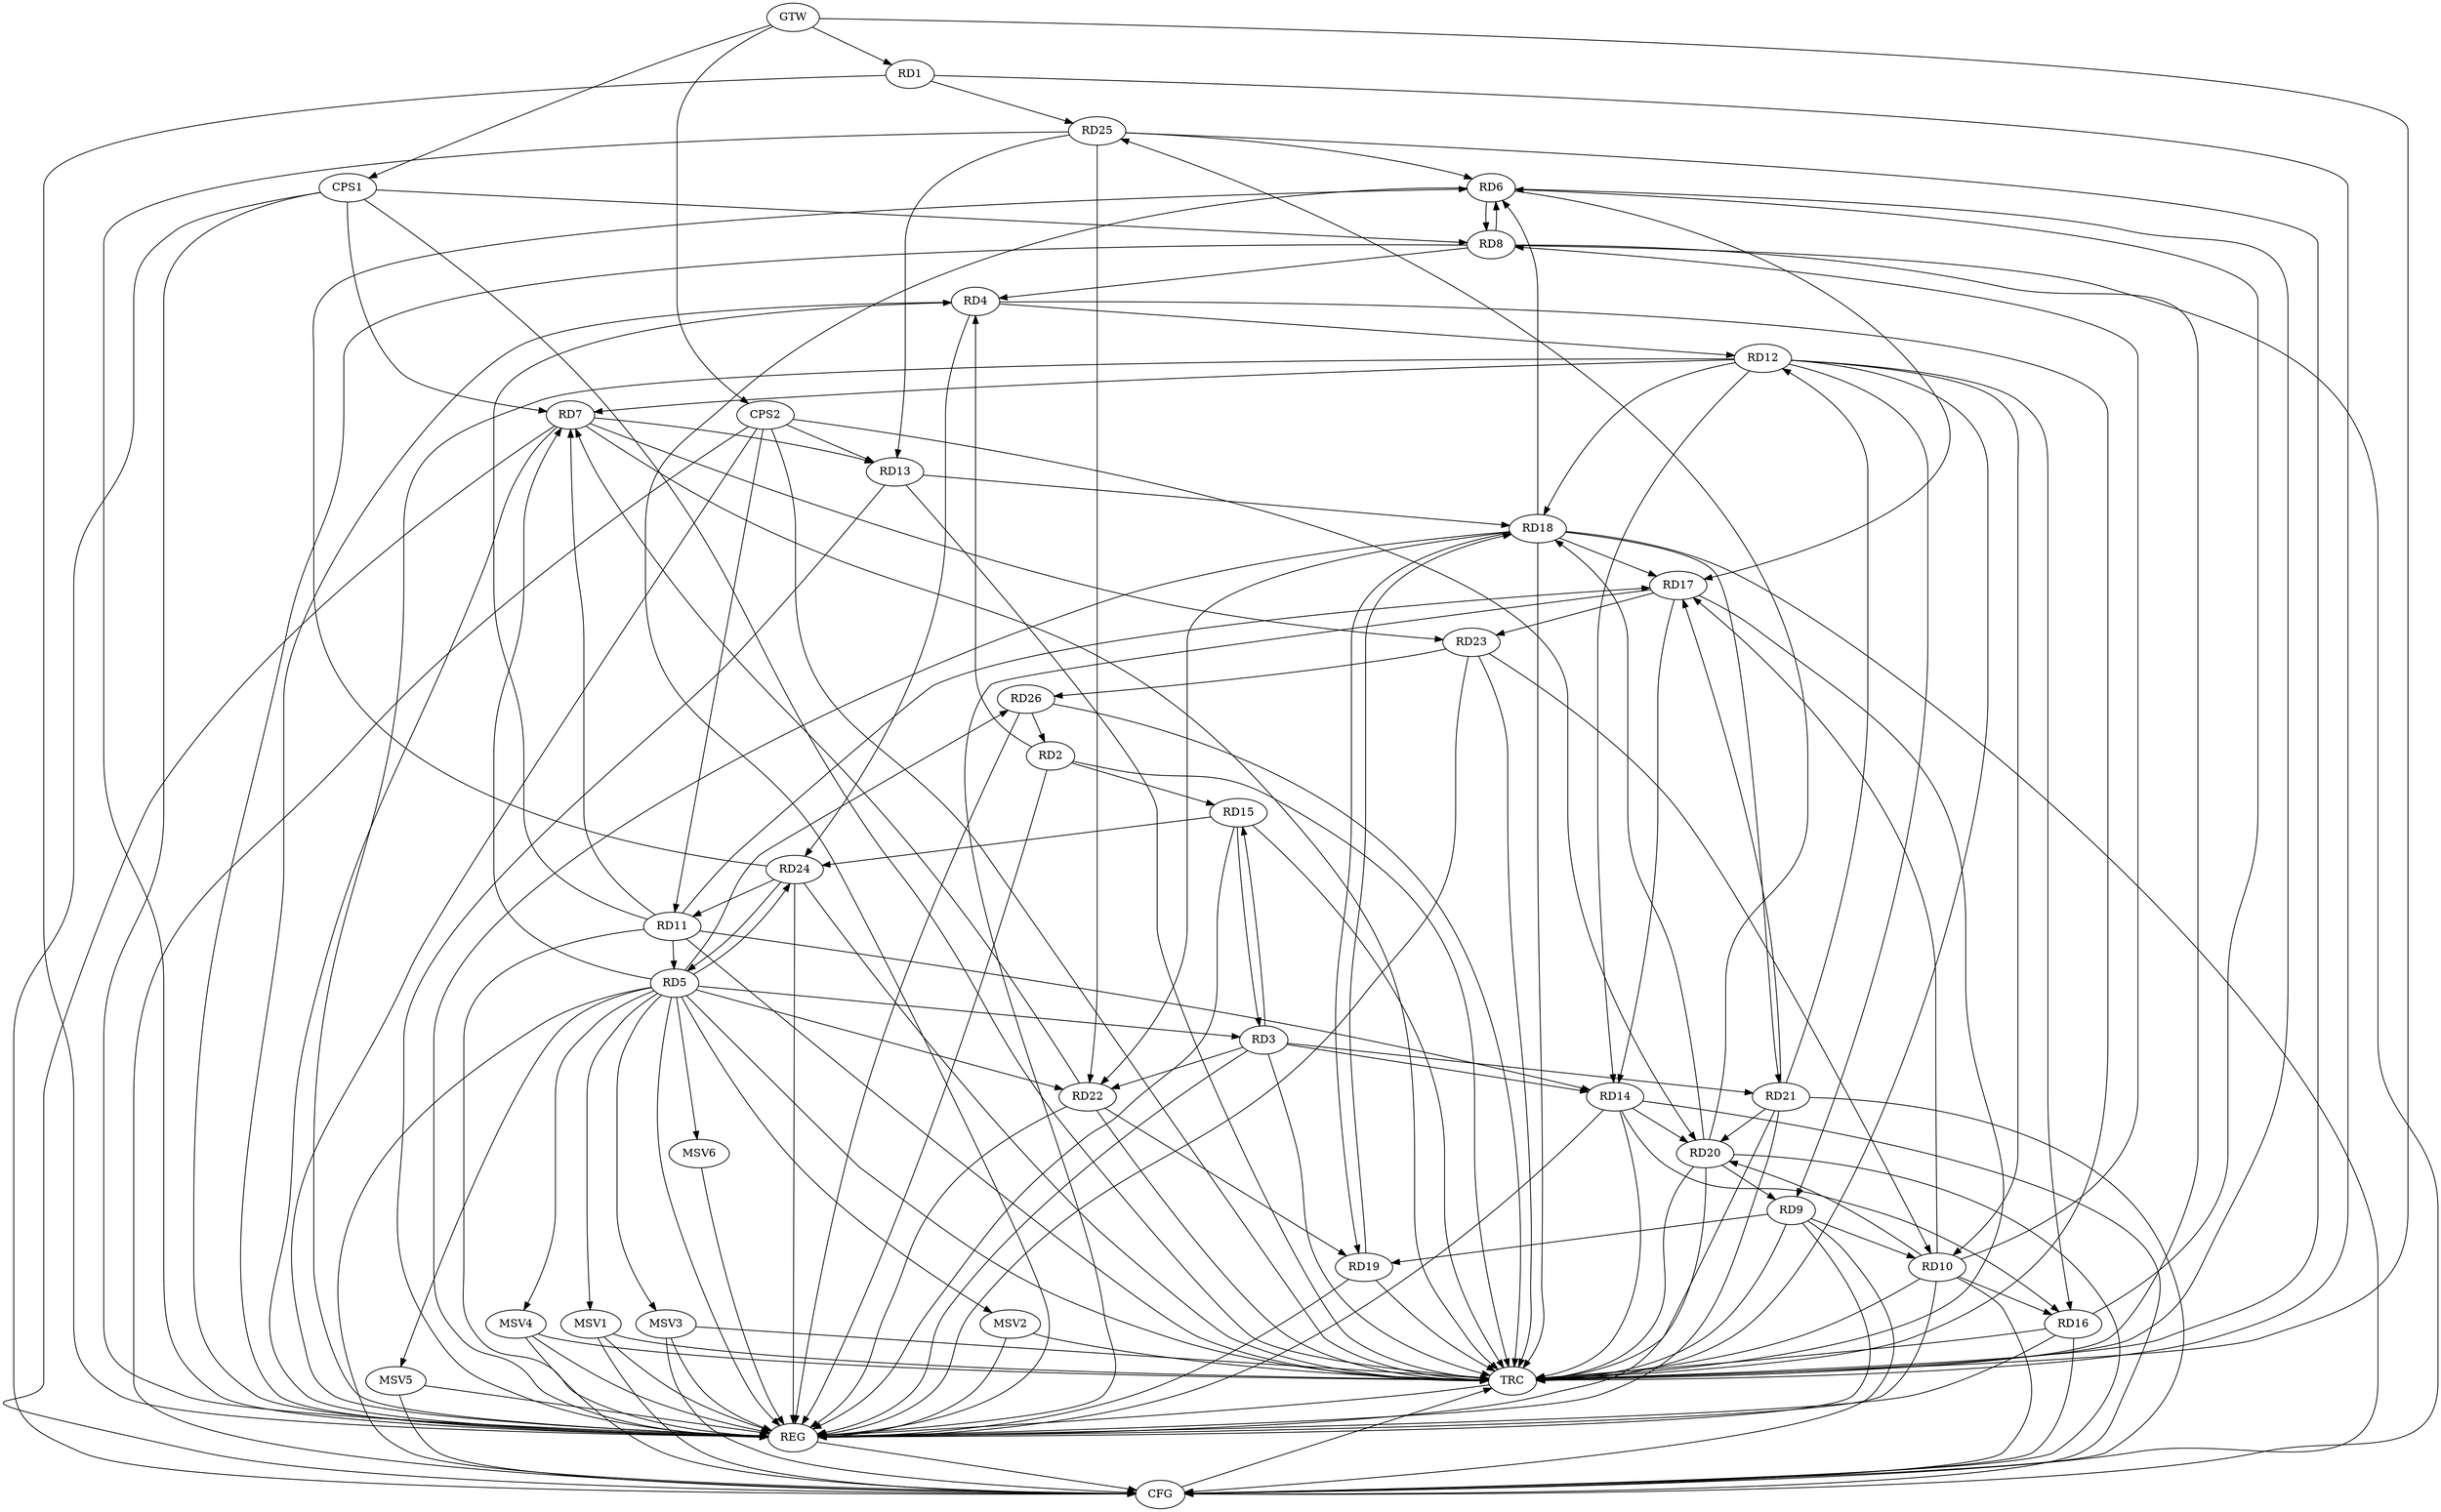 strict digraph G {
  RD1 [ label="RD1" ];
  RD2 [ label="RD2" ];
  RD3 [ label="RD3" ];
  RD4 [ label="RD4" ];
  RD5 [ label="RD5" ];
  RD6 [ label="RD6" ];
  RD7 [ label="RD7" ];
  RD8 [ label="RD8" ];
  RD9 [ label="RD9" ];
  RD10 [ label="RD10" ];
  RD11 [ label="RD11" ];
  RD12 [ label="RD12" ];
  RD13 [ label="RD13" ];
  RD14 [ label="RD14" ];
  RD15 [ label="RD15" ];
  RD16 [ label="RD16" ];
  RD17 [ label="RD17" ];
  RD18 [ label="RD18" ];
  RD19 [ label="RD19" ];
  RD20 [ label="RD20" ];
  RD21 [ label="RD21" ];
  RD22 [ label="RD22" ];
  RD23 [ label="RD23" ];
  RD24 [ label="RD24" ];
  RD25 [ label="RD25" ];
  RD26 [ label="RD26" ];
  CPS1 [ label="CPS1" ];
  CPS2 [ label="CPS2" ];
  GTW [ label="GTW" ];
  REG [ label="REG" ];
  CFG [ label="CFG" ];
  TRC [ label="TRC" ];
  MSV1 [ label="MSV1" ];
  MSV2 [ label="MSV2" ];
  MSV3 [ label="MSV3" ];
  MSV4 [ label="MSV4" ];
  MSV5 [ label="MSV5" ];
  MSV6 [ label="MSV6" ];
  RD1 -> RD25;
  RD2 -> RD4;
  RD2 -> RD15;
  RD26 -> RD2;
  RD5 -> RD3;
  RD3 -> RD14;
  RD3 -> RD15;
  RD15 -> RD3;
  RD3 -> RD21;
  RD3 -> RD22;
  RD8 -> RD4;
  RD11 -> RD4;
  RD4 -> RD12;
  RD4 -> RD24;
  RD5 -> RD7;
  RD11 -> RD5;
  RD5 -> RD22;
  RD5 -> RD24;
  RD24 -> RD5;
  RD5 -> RD26;
  RD6 -> RD8;
  RD8 -> RD6;
  RD16 -> RD6;
  RD6 -> RD17;
  RD18 -> RD6;
  RD24 -> RD6;
  RD25 -> RD6;
  RD11 -> RD7;
  RD12 -> RD7;
  RD7 -> RD13;
  RD22 -> RD7;
  RD7 -> RD23;
  RD10 -> RD8;
  RD9 -> RD10;
  RD12 -> RD9;
  RD9 -> RD19;
  RD20 -> RD9;
  RD12 -> RD10;
  RD10 -> RD16;
  RD10 -> RD17;
  RD10 -> RD20;
  RD23 -> RD10;
  RD11 -> RD14;
  RD11 -> RD17;
  RD24 -> RD11;
  RD12 -> RD14;
  RD12 -> RD16;
  RD12 -> RD18;
  RD21 -> RD12;
  RD13 -> RD18;
  RD25 -> RD13;
  RD14 -> RD16;
  RD17 -> RD14;
  RD14 -> RD20;
  RD15 -> RD24;
  RD18 -> RD17;
  RD21 -> RD17;
  RD17 -> RD23;
  RD18 -> RD19;
  RD19 -> RD18;
  RD20 -> RD18;
  RD18 -> RD21;
  RD18 -> RD22;
  RD22 -> RD19;
  RD21 -> RD20;
  RD20 -> RD25;
  RD25 -> RD22;
  RD23 -> RD26;
  CPS1 -> RD8;
  CPS1 -> RD7;
  CPS2 -> RD11;
  CPS2 -> RD20;
  CPS2 -> RD13;
  GTW -> RD1;
  GTW -> CPS1;
  GTW -> CPS2;
  RD1 -> REG;
  RD2 -> REG;
  RD3 -> REG;
  RD4 -> REG;
  RD5 -> REG;
  RD6 -> REG;
  RD7 -> REG;
  RD8 -> REG;
  RD9 -> REG;
  RD10 -> REG;
  RD11 -> REG;
  RD12 -> REG;
  RD13 -> REG;
  RD14 -> REG;
  RD15 -> REG;
  RD16 -> REG;
  RD17 -> REG;
  RD18 -> REG;
  RD19 -> REG;
  RD20 -> REG;
  RD21 -> REG;
  RD22 -> REG;
  RD23 -> REG;
  RD24 -> REG;
  RD25 -> REG;
  RD26 -> REG;
  CPS1 -> REG;
  CPS2 -> REG;
  RD21 -> CFG;
  RD18 -> CFG;
  RD5 -> CFG;
  RD8 -> CFG;
  RD20 -> CFG;
  RD9 -> CFG;
  RD16 -> CFG;
  CPS1 -> CFG;
  RD14 -> CFG;
  RD7 -> CFG;
  CPS2 -> CFG;
  RD10 -> CFG;
  REG -> CFG;
  RD1 -> TRC;
  RD2 -> TRC;
  RD3 -> TRC;
  RD4 -> TRC;
  RD5 -> TRC;
  RD6 -> TRC;
  RD7 -> TRC;
  RD8 -> TRC;
  RD9 -> TRC;
  RD10 -> TRC;
  RD11 -> TRC;
  RD12 -> TRC;
  RD13 -> TRC;
  RD14 -> TRC;
  RD15 -> TRC;
  RD16 -> TRC;
  RD17 -> TRC;
  RD18 -> TRC;
  RD19 -> TRC;
  RD20 -> TRC;
  RD21 -> TRC;
  RD22 -> TRC;
  RD23 -> TRC;
  RD24 -> TRC;
  RD25 -> TRC;
  RD26 -> TRC;
  CPS1 -> TRC;
  CPS2 -> TRC;
  GTW -> TRC;
  CFG -> TRC;
  TRC -> REG;
  RD5 -> MSV1;
  MSV1 -> REG;
  MSV1 -> TRC;
  MSV1 -> CFG;
  RD5 -> MSV2;
  MSV2 -> REG;
  MSV2 -> TRC;
  RD5 -> MSV3;
  MSV3 -> REG;
  MSV3 -> TRC;
  MSV3 -> CFG;
  RD5 -> MSV4;
  MSV4 -> REG;
  MSV4 -> TRC;
  MSV4 -> CFG;
  RD5 -> MSV5;
  MSV5 -> REG;
  MSV5 -> CFG;
  RD5 -> MSV6;
  MSV6 -> REG;
}
